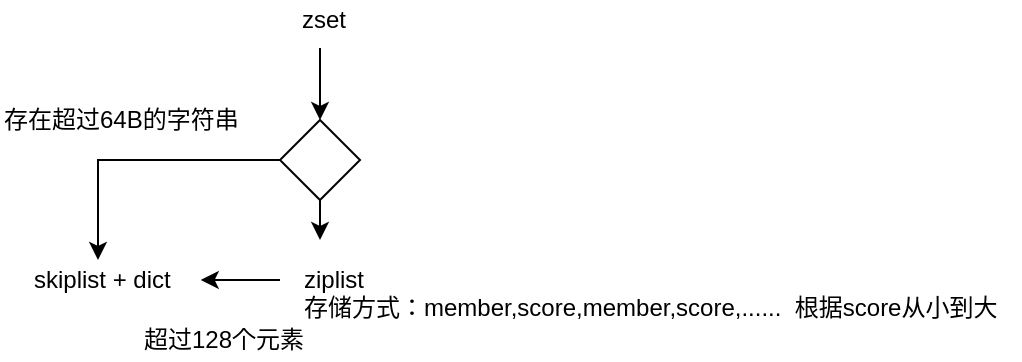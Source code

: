 <mxfile version="12.2.3" type="device" pages="1"><diagram id="2qVaoO0tIAy6prjwaOQ0" name="Page-1"><mxGraphModel dx="1408" dy="738" grid="1" gridSize="10" guides="1" tooltips="1" connect="1" arrows="1" fold="1" page="1" pageScale="1" pageWidth="850" pageHeight="1100" math="0" shadow="0"><root><mxCell id="0"/><mxCell id="1" parent="0"/><mxCell id="tGF0nBuD77DSvHSvdXA5-5" style="edgeStyle=orthogonalEdgeStyle;rounded=0;orthogonalLoop=1;jettySize=auto;html=1;exitX=0;exitY=0.5;exitDx=0;exitDy=0;entryX=0.425;entryY=0;entryDx=0;entryDy=0;entryPerimeter=0;" parent="1" source="tGF0nBuD77DSvHSvdXA5-1" target="tGF0nBuD77DSvHSvdXA5-2" edge="1"><mxGeometry relative="1" as="geometry"/></mxCell><mxCell id="tGF0nBuD77DSvHSvdXA5-21" style="edgeStyle=orthogonalEdgeStyle;rounded=0;orthogonalLoop=1;jettySize=auto;html=1;exitX=0.5;exitY=1;exitDx=0;exitDy=0;entryX=0.5;entryY=0;entryDx=0;entryDy=0;" parent="1" source="tGF0nBuD77DSvHSvdXA5-1" edge="1"><mxGeometry relative="1" as="geometry"><mxPoint x="260" y="300" as="targetPoint"/></mxGeometry></mxCell><mxCell id="tGF0nBuD77DSvHSvdXA5-1" value="" style="rhombus;whiteSpace=wrap;html=1;" parent="1" vertex="1"><mxGeometry x="240" y="240" width="40" height="40" as="geometry"/></mxCell><mxCell id="tGF0nBuD77DSvHSvdXA5-2" value="skiplist + dict" style="text;html=1;resizable=0;points=[];autosize=1;align=left;verticalAlign=top;spacingTop=-4;" parent="1" vertex="1"><mxGeometry x="115" y="310" width="80" height="20" as="geometry"/></mxCell><mxCell id="tGF0nBuD77DSvHSvdXA5-3" value="ziplist&lt;br&gt;存储方式：member,score,member,score,......&amp;nbsp; 根据score从小到大" style="text;html=1;resizable=0;points=[];autosize=1;align=left;verticalAlign=top;spacingTop=-4;" parent="1" vertex="1"><mxGeometry x="250" y="310" width="360" height="30" as="geometry"/></mxCell><mxCell id="tGF0nBuD77DSvHSvdXA5-17" value="" style="endArrow=classic;html=1;exitX=0.45;exitY=1.2;exitDx=0;exitDy=0;exitPerimeter=0;entryX=0.5;entryY=0;entryDx=0;entryDy=0;" parent="1" target="tGF0nBuD77DSvHSvdXA5-1" edge="1"><mxGeometry width="50" height="50" relative="1" as="geometry"><mxPoint x="260" y="204" as="sourcePoint"/><mxPoint x="450" y="170" as="targetPoint"/></mxGeometry></mxCell><mxCell id="tGF0nBuD77DSvHSvdXA5-18" value="zset" style="text;html=1;resizable=0;points=[];autosize=1;align=left;verticalAlign=top;spacingTop=-4;" parent="1" vertex="1"><mxGeometry x="249" y="180" width="40" height="20" as="geometry"/></mxCell><mxCell id="tGF0nBuD77DSvHSvdXA5-22" style="edgeStyle=orthogonalEdgeStyle;rounded=0;orthogonalLoop=1;jettySize=auto;html=1;exitX=0;exitY=0.5;exitDx=0;exitDy=0;entryX=1.067;entryY=0.5;entryDx=0;entryDy=0;entryPerimeter=0;" parent="1" target="tGF0nBuD77DSvHSvdXA5-2" edge="1"><mxGeometry relative="1" as="geometry"><mxPoint x="240" y="320" as="sourcePoint"/></mxGeometry></mxCell><mxCell id="tGF0nBuD77DSvHSvdXA5-23" value="超过128个元素" style="text;html=1;resizable=0;points=[];autosize=1;align=left;verticalAlign=top;spacingTop=-4;" parent="1" vertex="1"><mxGeometry x="170" y="340" width="100" height="20" as="geometry"/></mxCell><mxCell id="91EO6oraGNo_SfdLNKuB-4" value="存在超过64B的字符串" style="text;html=1;resizable=0;points=[];autosize=1;align=left;verticalAlign=top;spacingTop=-4;" vertex="1" parent="1"><mxGeometry x="100" y="230" width="130" height="20" as="geometry"/></mxCell></root></mxGraphModel></diagram></mxfile>